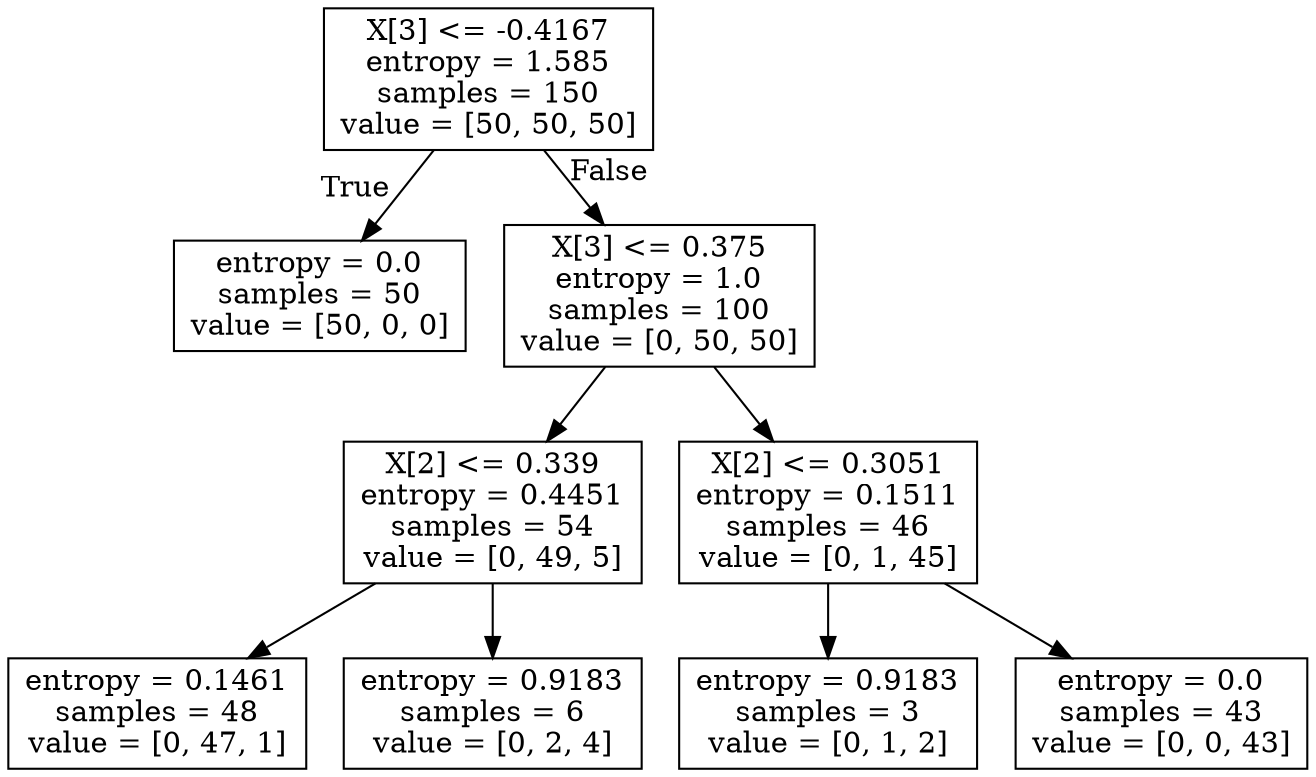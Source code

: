 digraph Tree {
node [shape=box] ;
0 [label="X[3] <= -0.4167\nentropy = 1.585\nsamples = 150\nvalue = [50, 50, 50]"] ;
1 [label="entropy = 0.0\nsamples = 50\nvalue = [50, 0, 0]"] ;
0 -> 1 [labeldistance=2.5, labelangle=45, headlabel="True"] ;
2 [label="X[3] <= 0.375\nentropy = 1.0\nsamples = 100\nvalue = [0, 50, 50]"] ;
0 -> 2 [labeldistance=2.5, labelangle=-45, headlabel="False"] ;
3 [label="X[2] <= 0.339\nentropy = 0.4451\nsamples = 54\nvalue = [0, 49, 5]"] ;
2 -> 3 ;
4 [label="entropy = 0.1461\nsamples = 48\nvalue = [0, 47, 1]"] ;
3 -> 4 ;
5 [label="entropy = 0.9183\nsamples = 6\nvalue = [0, 2, 4]"] ;
3 -> 5 ;
6 [label="X[2] <= 0.3051\nentropy = 0.1511\nsamples = 46\nvalue = [0, 1, 45]"] ;
2 -> 6 ;
7 [label="entropy = 0.9183\nsamples = 3\nvalue = [0, 1, 2]"] ;
6 -> 7 ;
8 [label="entropy = 0.0\nsamples = 43\nvalue = [0, 0, 43]"] ;
6 -> 8 ;
}